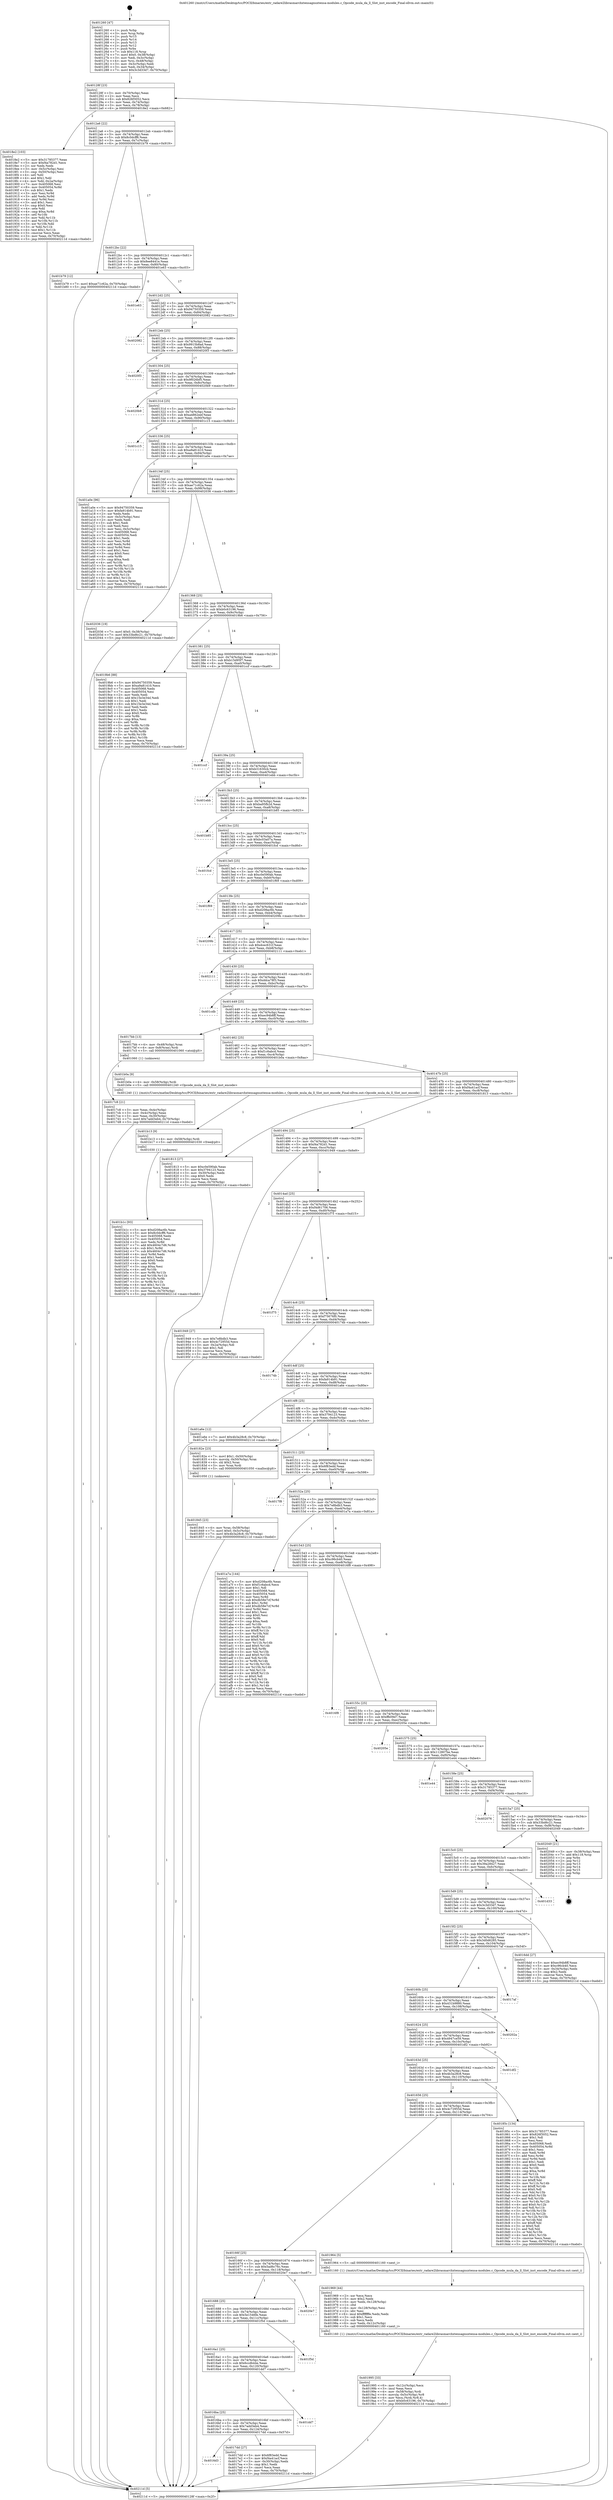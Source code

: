 digraph "0x401260" {
  label = "0x401260 (/mnt/c/Users/mathe/Desktop/tcc/POCII/binaries/extr_radare2librasmarchxtensagnuxtensa-modules.c_Opcode_mula_da_ll_Slot_inst_encode_Final-ollvm.out::main(0))"
  labelloc = "t"
  node[shape=record]

  Entry [label="",width=0.3,height=0.3,shape=circle,fillcolor=black,style=filled]
  "0x40128f" [label="{
     0x40128f [23]\l
     | [instrs]\l
     &nbsp;&nbsp;0x40128f \<+3\>: mov -0x70(%rbp),%eax\l
     &nbsp;&nbsp;0x401292 \<+2\>: mov %eax,%ecx\l
     &nbsp;&nbsp;0x401294 \<+6\>: sub $0x826f3052,%ecx\l
     &nbsp;&nbsp;0x40129a \<+3\>: mov %eax,-0x74(%rbp)\l
     &nbsp;&nbsp;0x40129d \<+3\>: mov %ecx,-0x78(%rbp)\l
     &nbsp;&nbsp;0x4012a0 \<+6\>: je 00000000004018e2 \<main+0x682\>\l
  }"]
  "0x4018e2" [label="{
     0x4018e2 [103]\l
     | [instrs]\l
     &nbsp;&nbsp;0x4018e2 \<+5\>: mov $0x31785377,%eax\l
     &nbsp;&nbsp;0x4018e7 \<+5\>: mov $0xf4a782d1,%ecx\l
     &nbsp;&nbsp;0x4018ec \<+2\>: xor %edx,%edx\l
     &nbsp;&nbsp;0x4018ee \<+3\>: mov -0x5c(%rbp),%esi\l
     &nbsp;&nbsp;0x4018f1 \<+3\>: cmp -0x50(%rbp),%esi\l
     &nbsp;&nbsp;0x4018f4 \<+4\>: setl %dil\l
     &nbsp;&nbsp;0x4018f8 \<+4\>: and $0x1,%dil\l
     &nbsp;&nbsp;0x4018fc \<+4\>: mov %dil,-0x2a(%rbp)\l
     &nbsp;&nbsp;0x401900 \<+7\>: mov 0x405068,%esi\l
     &nbsp;&nbsp;0x401907 \<+8\>: mov 0x405054,%r8d\l
     &nbsp;&nbsp;0x40190f \<+3\>: sub $0x1,%edx\l
     &nbsp;&nbsp;0x401912 \<+3\>: mov %esi,%r9d\l
     &nbsp;&nbsp;0x401915 \<+3\>: add %edx,%r9d\l
     &nbsp;&nbsp;0x401918 \<+4\>: imul %r9d,%esi\l
     &nbsp;&nbsp;0x40191c \<+3\>: and $0x1,%esi\l
     &nbsp;&nbsp;0x40191f \<+3\>: cmp $0x0,%esi\l
     &nbsp;&nbsp;0x401922 \<+4\>: sete %dil\l
     &nbsp;&nbsp;0x401926 \<+4\>: cmp $0xa,%r8d\l
     &nbsp;&nbsp;0x40192a \<+4\>: setl %r10b\l
     &nbsp;&nbsp;0x40192e \<+3\>: mov %dil,%r11b\l
     &nbsp;&nbsp;0x401931 \<+3\>: and %r10b,%r11b\l
     &nbsp;&nbsp;0x401934 \<+3\>: xor %r10b,%dil\l
     &nbsp;&nbsp;0x401937 \<+3\>: or %dil,%r11b\l
     &nbsp;&nbsp;0x40193a \<+4\>: test $0x1,%r11b\l
     &nbsp;&nbsp;0x40193e \<+3\>: cmovne %ecx,%eax\l
     &nbsp;&nbsp;0x401941 \<+3\>: mov %eax,-0x70(%rbp)\l
     &nbsp;&nbsp;0x401944 \<+5\>: jmp 000000000040211d \<main+0xebd\>\l
  }"]
  "0x4012a6" [label="{
     0x4012a6 [22]\l
     | [instrs]\l
     &nbsp;&nbsp;0x4012a6 \<+5\>: jmp 00000000004012ab \<main+0x4b\>\l
     &nbsp;&nbsp;0x4012ab \<+3\>: mov -0x74(%rbp),%eax\l
     &nbsp;&nbsp;0x4012ae \<+5\>: sub $0x8c0dcff6,%eax\l
     &nbsp;&nbsp;0x4012b3 \<+3\>: mov %eax,-0x7c(%rbp)\l
     &nbsp;&nbsp;0x4012b6 \<+6\>: je 0000000000401b79 \<main+0x919\>\l
  }"]
  Exit [label="",width=0.3,height=0.3,shape=circle,fillcolor=black,style=filled,peripheries=2]
  "0x401b79" [label="{
     0x401b79 [12]\l
     | [instrs]\l
     &nbsp;&nbsp;0x401b79 \<+7\>: movl $0xae71c62a,-0x70(%rbp)\l
     &nbsp;&nbsp;0x401b80 \<+5\>: jmp 000000000040211d \<main+0xebd\>\l
  }"]
  "0x4012bc" [label="{
     0x4012bc [22]\l
     | [instrs]\l
     &nbsp;&nbsp;0x4012bc \<+5\>: jmp 00000000004012c1 \<main+0x61\>\l
     &nbsp;&nbsp;0x4012c1 \<+3\>: mov -0x74(%rbp),%eax\l
     &nbsp;&nbsp;0x4012c4 \<+5\>: sub $0x8ee8441e,%eax\l
     &nbsp;&nbsp;0x4012c9 \<+3\>: mov %eax,-0x80(%rbp)\l
     &nbsp;&nbsp;0x4012cc \<+6\>: je 0000000000401e63 \<main+0xc03\>\l
  }"]
  "0x401b1c" [label="{
     0x401b1c [93]\l
     | [instrs]\l
     &nbsp;&nbsp;0x401b1c \<+5\>: mov $0xd208ac6b,%eax\l
     &nbsp;&nbsp;0x401b21 \<+5\>: mov $0x8c0dcff6,%ecx\l
     &nbsp;&nbsp;0x401b26 \<+7\>: mov 0x405068,%edx\l
     &nbsp;&nbsp;0x401b2d \<+7\>: mov 0x405054,%esi\l
     &nbsp;&nbsp;0x401b34 \<+3\>: mov %edx,%r8d\l
     &nbsp;&nbsp;0x401b37 \<+7\>: add $0x4604c7d6,%r8d\l
     &nbsp;&nbsp;0x401b3e \<+4\>: sub $0x1,%r8d\l
     &nbsp;&nbsp;0x401b42 \<+7\>: sub $0x4604c7d6,%r8d\l
     &nbsp;&nbsp;0x401b49 \<+4\>: imul %r8d,%edx\l
     &nbsp;&nbsp;0x401b4d \<+3\>: and $0x1,%edx\l
     &nbsp;&nbsp;0x401b50 \<+3\>: cmp $0x0,%edx\l
     &nbsp;&nbsp;0x401b53 \<+4\>: sete %r9b\l
     &nbsp;&nbsp;0x401b57 \<+3\>: cmp $0xa,%esi\l
     &nbsp;&nbsp;0x401b5a \<+4\>: setl %r10b\l
     &nbsp;&nbsp;0x401b5e \<+3\>: mov %r9b,%r11b\l
     &nbsp;&nbsp;0x401b61 \<+3\>: and %r10b,%r11b\l
     &nbsp;&nbsp;0x401b64 \<+3\>: xor %r10b,%r9b\l
     &nbsp;&nbsp;0x401b67 \<+3\>: or %r9b,%r11b\l
     &nbsp;&nbsp;0x401b6a \<+4\>: test $0x1,%r11b\l
     &nbsp;&nbsp;0x401b6e \<+3\>: cmovne %ecx,%eax\l
     &nbsp;&nbsp;0x401b71 \<+3\>: mov %eax,-0x70(%rbp)\l
     &nbsp;&nbsp;0x401b74 \<+5\>: jmp 000000000040211d \<main+0xebd\>\l
  }"]
  "0x401e63" [label="{
     0x401e63\l
  }", style=dashed]
  "0x4012d2" [label="{
     0x4012d2 [25]\l
     | [instrs]\l
     &nbsp;&nbsp;0x4012d2 \<+5\>: jmp 00000000004012d7 \<main+0x77\>\l
     &nbsp;&nbsp;0x4012d7 \<+3\>: mov -0x74(%rbp),%eax\l
     &nbsp;&nbsp;0x4012da \<+5\>: sub $0x94750359,%eax\l
     &nbsp;&nbsp;0x4012df \<+6\>: mov %eax,-0x84(%rbp)\l
     &nbsp;&nbsp;0x4012e5 \<+6\>: je 0000000000402082 \<main+0xe22\>\l
  }"]
  "0x401b13" [label="{
     0x401b13 [9]\l
     | [instrs]\l
     &nbsp;&nbsp;0x401b13 \<+4\>: mov -0x58(%rbp),%rdi\l
     &nbsp;&nbsp;0x401b17 \<+5\>: call 0000000000401030 \<free@plt\>\l
     | [calls]\l
     &nbsp;&nbsp;0x401030 \{1\} (unknown)\l
  }"]
  "0x402082" [label="{
     0x402082\l
  }", style=dashed]
  "0x4012eb" [label="{
     0x4012eb [25]\l
     | [instrs]\l
     &nbsp;&nbsp;0x4012eb \<+5\>: jmp 00000000004012f0 \<main+0x90\>\l
     &nbsp;&nbsp;0x4012f0 \<+3\>: mov -0x74(%rbp),%eax\l
     &nbsp;&nbsp;0x4012f3 \<+5\>: sub $0x9915b8ad,%eax\l
     &nbsp;&nbsp;0x4012f8 \<+6\>: mov %eax,-0x88(%rbp)\l
     &nbsp;&nbsp;0x4012fe \<+6\>: je 00000000004020f3 \<main+0xe93\>\l
  }"]
  "0x401995" [label="{
     0x401995 [33]\l
     | [instrs]\l
     &nbsp;&nbsp;0x401995 \<+6\>: mov -0x12c(%rbp),%ecx\l
     &nbsp;&nbsp;0x40199b \<+3\>: imul %eax,%ecx\l
     &nbsp;&nbsp;0x40199e \<+4\>: mov -0x58(%rbp),%rdi\l
     &nbsp;&nbsp;0x4019a2 \<+4\>: movslq -0x5c(%rbp),%r8\l
     &nbsp;&nbsp;0x4019a6 \<+4\>: mov %ecx,(%rdi,%r8,4)\l
     &nbsp;&nbsp;0x4019aa \<+7\>: movl $0xb0c63196,-0x70(%rbp)\l
     &nbsp;&nbsp;0x4019b1 \<+5\>: jmp 000000000040211d \<main+0xebd\>\l
  }"]
  "0x4020f3" [label="{
     0x4020f3\l
  }", style=dashed]
  "0x401304" [label="{
     0x401304 [25]\l
     | [instrs]\l
     &nbsp;&nbsp;0x401304 \<+5\>: jmp 0000000000401309 \<main+0xa9\>\l
     &nbsp;&nbsp;0x401309 \<+3\>: mov -0x74(%rbp),%eax\l
     &nbsp;&nbsp;0x40130c \<+5\>: sub $0x9f026bf5,%eax\l
     &nbsp;&nbsp;0x401311 \<+6\>: mov %eax,-0x8c(%rbp)\l
     &nbsp;&nbsp;0x401317 \<+6\>: je 00000000004020b9 \<main+0xe59\>\l
  }"]
  "0x401969" [label="{
     0x401969 [44]\l
     | [instrs]\l
     &nbsp;&nbsp;0x401969 \<+2\>: xor %ecx,%ecx\l
     &nbsp;&nbsp;0x40196b \<+5\>: mov $0x2,%edx\l
     &nbsp;&nbsp;0x401970 \<+6\>: mov %edx,-0x128(%rbp)\l
     &nbsp;&nbsp;0x401976 \<+1\>: cltd\l
     &nbsp;&nbsp;0x401977 \<+6\>: mov -0x128(%rbp),%esi\l
     &nbsp;&nbsp;0x40197d \<+2\>: idiv %esi\l
     &nbsp;&nbsp;0x40197f \<+6\>: imul $0xfffffffe,%edx,%edx\l
     &nbsp;&nbsp;0x401985 \<+3\>: sub $0x1,%ecx\l
     &nbsp;&nbsp;0x401988 \<+2\>: sub %ecx,%edx\l
     &nbsp;&nbsp;0x40198a \<+6\>: mov %edx,-0x12c(%rbp)\l
     &nbsp;&nbsp;0x401990 \<+5\>: call 0000000000401160 \<next_i\>\l
     | [calls]\l
     &nbsp;&nbsp;0x401160 \{1\} (/mnt/c/Users/mathe/Desktop/tcc/POCII/binaries/extr_radare2librasmarchxtensagnuxtensa-modules.c_Opcode_mula_da_ll_Slot_inst_encode_Final-ollvm.out::next_i)\l
  }"]
  "0x4020b9" [label="{
     0x4020b9\l
  }", style=dashed]
  "0x40131d" [label="{
     0x40131d [25]\l
     | [instrs]\l
     &nbsp;&nbsp;0x40131d \<+5\>: jmp 0000000000401322 \<main+0xc2\>\l
     &nbsp;&nbsp;0x401322 \<+3\>: mov -0x74(%rbp),%eax\l
     &nbsp;&nbsp;0x401325 \<+5\>: sub $0xa4862eef,%eax\l
     &nbsp;&nbsp;0x40132a \<+6\>: mov %eax,-0x90(%rbp)\l
     &nbsp;&nbsp;0x401330 \<+6\>: je 0000000000401c15 \<main+0x9b5\>\l
  }"]
  "0x401845" [label="{
     0x401845 [23]\l
     | [instrs]\l
     &nbsp;&nbsp;0x401845 \<+4\>: mov %rax,-0x58(%rbp)\l
     &nbsp;&nbsp;0x401849 \<+7\>: movl $0x0,-0x5c(%rbp)\l
     &nbsp;&nbsp;0x401850 \<+7\>: movl $0x4b3a28c8,-0x70(%rbp)\l
     &nbsp;&nbsp;0x401857 \<+5\>: jmp 000000000040211d \<main+0xebd\>\l
  }"]
  "0x401c15" [label="{
     0x401c15\l
  }", style=dashed]
  "0x401336" [label="{
     0x401336 [25]\l
     | [instrs]\l
     &nbsp;&nbsp;0x401336 \<+5\>: jmp 000000000040133b \<main+0xdb\>\l
     &nbsp;&nbsp;0x40133b \<+3\>: mov -0x74(%rbp),%eax\l
     &nbsp;&nbsp;0x40133e \<+5\>: sub $0xa9a81410,%eax\l
     &nbsp;&nbsp;0x401343 \<+6\>: mov %eax,-0x94(%rbp)\l
     &nbsp;&nbsp;0x401349 \<+6\>: je 0000000000401a0e \<main+0x7ae\>\l
  }"]
  "0x4016d3" [label="{
     0x4016d3\l
  }", style=dashed]
  "0x401a0e" [label="{
     0x401a0e [96]\l
     | [instrs]\l
     &nbsp;&nbsp;0x401a0e \<+5\>: mov $0x94750359,%eax\l
     &nbsp;&nbsp;0x401a13 \<+5\>: mov $0xfa914b91,%ecx\l
     &nbsp;&nbsp;0x401a18 \<+2\>: xor %edx,%edx\l
     &nbsp;&nbsp;0x401a1a \<+3\>: mov -0x5c(%rbp),%esi\l
     &nbsp;&nbsp;0x401a1d \<+2\>: mov %edx,%edi\l
     &nbsp;&nbsp;0x401a1f \<+3\>: sub $0x1,%edi\l
     &nbsp;&nbsp;0x401a22 \<+2\>: sub %edi,%esi\l
     &nbsp;&nbsp;0x401a24 \<+3\>: mov %esi,-0x5c(%rbp)\l
     &nbsp;&nbsp;0x401a27 \<+7\>: mov 0x405068,%esi\l
     &nbsp;&nbsp;0x401a2e \<+7\>: mov 0x405054,%edi\l
     &nbsp;&nbsp;0x401a35 \<+3\>: sub $0x1,%edx\l
     &nbsp;&nbsp;0x401a38 \<+3\>: mov %esi,%r8d\l
     &nbsp;&nbsp;0x401a3b \<+3\>: add %edx,%r8d\l
     &nbsp;&nbsp;0x401a3e \<+4\>: imul %r8d,%esi\l
     &nbsp;&nbsp;0x401a42 \<+3\>: and $0x1,%esi\l
     &nbsp;&nbsp;0x401a45 \<+3\>: cmp $0x0,%esi\l
     &nbsp;&nbsp;0x401a48 \<+4\>: sete %r9b\l
     &nbsp;&nbsp;0x401a4c \<+3\>: cmp $0xa,%edi\l
     &nbsp;&nbsp;0x401a4f \<+4\>: setl %r10b\l
     &nbsp;&nbsp;0x401a53 \<+3\>: mov %r9b,%r11b\l
     &nbsp;&nbsp;0x401a56 \<+3\>: and %r10b,%r11b\l
     &nbsp;&nbsp;0x401a59 \<+3\>: xor %r10b,%r9b\l
     &nbsp;&nbsp;0x401a5c \<+3\>: or %r9b,%r11b\l
     &nbsp;&nbsp;0x401a5f \<+4\>: test $0x1,%r11b\l
     &nbsp;&nbsp;0x401a63 \<+3\>: cmovne %ecx,%eax\l
     &nbsp;&nbsp;0x401a66 \<+3\>: mov %eax,-0x70(%rbp)\l
     &nbsp;&nbsp;0x401a69 \<+5\>: jmp 000000000040211d \<main+0xebd\>\l
  }"]
  "0x40134f" [label="{
     0x40134f [25]\l
     | [instrs]\l
     &nbsp;&nbsp;0x40134f \<+5\>: jmp 0000000000401354 \<main+0xf4\>\l
     &nbsp;&nbsp;0x401354 \<+3\>: mov -0x74(%rbp),%eax\l
     &nbsp;&nbsp;0x401357 \<+5\>: sub $0xae71c62a,%eax\l
     &nbsp;&nbsp;0x40135c \<+6\>: mov %eax,-0x98(%rbp)\l
     &nbsp;&nbsp;0x401362 \<+6\>: je 0000000000402036 \<main+0xdd6\>\l
  }"]
  "0x4017dd" [label="{
     0x4017dd [27]\l
     | [instrs]\l
     &nbsp;&nbsp;0x4017dd \<+5\>: mov $0x6f83edd,%eax\l
     &nbsp;&nbsp;0x4017e2 \<+5\>: mov $0xf4a41acf,%ecx\l
     &nbsp;&nbsp;0x4017e7 \<+3\>: mov -0x30(%rbp),%edx\l
     &nbsp;&nbsp;0x4017ea \<+3\>: cmp $0x1,%edx\l
     &nbsp;&nbsp;0x4017ed \<+3\>: cmovl %ecx,%eax\l
     &nbsp;&nbsp;0x4017f0 \<+3\>: mov %eax,-0x70(%rbp)\l
     &nbsp;&nbsp;0x4017f3 \<+5\>: jmp 000000000040211d \<main+0xebd\>\l
  }"]
  "0x402036" [label="{
     0x402036 [19]\l
     | [instrs]\l
     &nbsp;&nbsp;0x402036 \<+7\>: movl $0x0,-0x38(%rbp)\l
     &nbsp;&nbsp;0x40203d \<+7\>: movl $0x33bd6c21,-0x70(%rbp)\l
     &nbsp;&nbsp;0x402044 \<+5\>: jmp 000000000040211d \<main+0xebd\>\l
  }"]
  "0x401368" [label="{
     0x401368 [25]\l
     | [instrs]\l
     &nbsp;&nbsp;0x401368 \<+5\>: jmp 000000000040136d \<main+0x10d\>\l
     &nbsp;&nbsp;0x40136d \<+3\>: mov -0x74(%rbp),%eax\l
     &nbsp;&nbsp;0x401370 \<+5\>: sub $0xb0c63196,%eax\l
     &nbsp;&nbsp;0x401375 \<+6\>: mov %eax,-0x9c(%rbp)\l
     &nbsp;&nbsp;0x40137b \<+6\>: je 00000000004019b6 \<main+0x756\>\l
  }"]
  "0x4016ba" [label="{
     0x4016ba [25]\l
     | [instrs]\l
     &nbsp;&nbsp;0x4016ba \<+5\>: jmp 00000000004016bf \<main+0x45f\>\l
     &nbsp;&nbsp;0x4016bf \<+3\>: mov -0x74(%rbp),%eax\l
     &nbsp;&nbsp;0x4016c2 \<+5\>: sub $0x7add3eb4,%eax\l
     &nbsp;&nbsp;0x4016c7 \<+6\>: mov %eax,-0x124(%rbp)\l
     &nbsp;&nbsp;0x4016cd \<+6\>: je 00000000004017dd \<main+0x57d\>\l
  }"]
  "0x4019b6" [label="{
     0x4019b6 [88]\l
     | [instrs]\l
     &nbsp;&nbsp;0x4019b6 \<+5\>: mov $0x94750359,%eax\l
     &nbsp;&nbsp;0x4019bb \<+5\>: mov $0xa9a81410,%ecx\l
     &nbsp;&nbsp;0x4019c0 \<+7\>: mov 0x405068,%edx\l
     &nbsp;&nbsp;0x4019c7 \<+7\>: mov 0x405054,%esi\l
     &nbsp;&nbsp;0x4019ce \<+2\>: mov %edx,%edi\l
     &nbsp;&nbsp;0x4019d0 \<+6\>: add $0x15e3e34d,%edi\l
     &nbsp;&nbsp;0x4019d6 \<+3\>: sub $0x1,%edi\l
     &nbsp;&nbsp;0x4019d9 \<+6\>: sub $0x15e3e34d,%edi\l
     &nbsp;&nbsp;0x4019df \<+3\>: imul %edi,%edx\l
     &nbsp;&nbsp;0x4019e2 \<+3\>: and $0x1,%edx\l
     &nbsp;&nbsp;0x4019e5 \<+3\>: cmp $0x0,%edx\l
     &nbsp;&nbsp;0x4019e8 \<+4\>: sete %r8b\l
     &nbsp;&nbsp;0x4019ec \<+3\>: cmp $0xa,%esi\l
     &nbsp;&nbsp;0x4019ef \<+4\>: setl %r9b\l
     &nbsp;&nbsp;0x4019f3 \<+3\>: mov %r8b,%r10b\l
     &nbsp;&nbsp;0x4019f6 \<+3\>: and %r9b,%r10b\l
     &nbsp;&nbsp;0x4019f9 \<+3\>: xor %r9b,%r8b\l
     &nbsp;&nbsp;0x4019fc \<+3\>: or %r8b,%r10b\l
     &nbsp;&nbsp;0x4019ff \<+4\>: test $0x1,%r10b\l
     &nbsp;&nbsp;0x401a03 \<+3\>: cmovne %ecx,%eax\l
     &nbsp;&nbsp;0x401a06 \<+3\>: mov %eax,-0x70(%rbp)\l
     &nbsp;&nbsp;0x401a09 \<+5\>: jmp 000000000040211d \<main+0xebd\>\l
  }"]
  "0x401381" [label="{
     0x401381 [25]\l
     | [instrs]\l
     &nbsp;&nbsp;0x401381 \<+5\>: jmp 0000000000401386 \<main+0x126\>\l
     &nbsp;&nbsp;0x401386 \<+3\>: mov -0x74(%rbp),%eax\l
     &nbsp;&nbsp;0x401389 \<+5\>: sub $0xb15d95f7,%eax\l
     &nbsp;&nbsp;0x40138e \<+6\>: mov %eax,-0xa0(%rbp)\l
     &nbsp;&nbsp;0x401394 \<+6\>: je 0000000000401ccf \<main+0xa6f\>\l
  }"]
  "0x401dd7" [label="{
     0x401dd7\l
  }", style=dashed]
  "0x401ccf" [label="{
     0x401ccf\l
  }", style=dashed]
  "0x40139a" [label="{
     0x40139a [25]\l
     | [instrs]\l
     &nbsp;&nbsp;0x40139a \<+5\>: jmp 000000000040139f \<main+0x13f\>\l
     &nbsp;&nbsp;0x40139f \<+3\>: mov -0x74(%rbp),%eax\l
     &nbsp;&nbsp;0x4013a2 \<+5\>: sub $0xb31630cb,%eax\l
     &nbsp;&nbsp;0x4013a7 \<+6\>: mov %eax,-0xa4(%rbp)\l
     &nbsp;&nbsp;0x4013ad \<+6\>: je 0000000000401ebb \<main+0xc5b\>\l
  }"]
  "0x4016a1" [label="{
     0x4016a1 [25]\l
     | [instrs]\l
     &nbsp;&nbsp;0x4016a1 \<+5\>: jmp 00000000004016a6 \<main+0x446\>\l
     &nbsp;&nbsp;0x4016a6 \<+3\>: mov -0x74(%rbp),%eax\l
     &nbsp;&nbsp;0x4016a9 \<+5\>: sub $0x6ccdb44e,%eax\l
     &nbsp;&nbsp;0x4016ae \<+6\>: mov %eax,-0x120(%rbp)\l
     &nbsp;&nbsp;0x4016b4 \<+6\>: je 0000000000401dd7 \<main+0xb77\>\l
  }"]
  "0x401ebb" [label="{
     0x401ebb\l
  }", style=dashed]
  "0x4013b3" [label="{
     0x4013b3 [25]\l
     | [instrs]\l
     &nbsp;&nbsp;0x4013b3 \<+5\>: jmp 00000000004013b8 \<main+0x158\>\l
     &nbsp;&nbsp;0x4013b8 \<+3\>: mov -0x74(%rbp),%eax\l
     &nbsp;&nbsp;0x4013bb \<+5\>: sub $0xba95fb2d,%eax\l
     &nbsp;&nbsp;0x4013c0 \<+6\>: mov %eax,-0xa8(%rbp)\l
     &nbsp;&nbsp;0x4013c6 \<+6\>: je 0000000000401b85 \<main+0x925\>\l
  }"]
  "0x401f5d" [label="{
     0x401f5d\l
  }", style=dashed]
  "0x401b85" [label="{
     0x401b85\l
  }", style=dashed]
  "0x4013cc" [label="{
     0x4013cc [25]\l
     | [instrs]\l
     &nbsp;&nbsp;0x4013cc \<+5\>: jmp 00000000004013d1 \<main+0x171\>\l
     &nbsp;&nbsp;0x4013d1 \<+3\>: mov -0x74(%rbp),%eax\l
     &nbsp;&nbsp;0x4013d4 \<+5\>: sub $0xbc03a07a,%eax\l
     &nbsp;&nbsp;0x4013d9 \<+6\>: mov %eax,-0xac(%rbp)\l
     &nbsp;&nbsp;0x4013df \<+6\>: je 0000000000401fcd \<main+0xd6d\>\l
  }"]
  "0x401688" [label="{
     0x401688 [25]\l
     | [instrs]\l
     &nbsp;&nbsp;0x401688 \<+5\>: jmp 000000000040168d \<main+0x42d\>\l
     &nbsp;&nbsp;0x40168d \<+3\>: mov -0x74(%rbp),%eax\l
     &nbsp;&nbsp;0x401690 \<+5\>: sub $0x5e1546fe,%eax\l
     &nbsp;&nbsp;0x401695 \<+6\>: mov %eax,-0x11c(%rbp)\l
     &nbsp;&nbsp;0x40169b \<+6\>: je 0000000000401f5d \<main+0xcfd\>\l
  }"]
  "0x401fcd" [label="{
     0x401fcd\l
  }", style=dashed]
  "0x4013e5" [label="{
     0x4013e5 [25]\l
     | [instrs]\l
     &nbsp;&nbsp;0x4013e5 \<+5\>: jmp 00000000004013ea \<main+0x18a\>\l
     &nbsp;&nbsp;0x4013ea \<+3\>: mov -0x74(%rbp),%eax\l
     &nbsp;&nbsp;0x4013ed \<+5\>: sub $0xc0e590ab,%eax\l
     &nbsp;&nbsp;0x4013f2 \<+6\>: mov %eax,-0xb0(%rbp)\l
     &nbsp;&nbsp;0x4013f8 \<+6\>: je 0000000000401f69 \<main+0xd09\>\l
  }"]
  "0x4020e7" [label="{
     0x4020e7\l
  }", style=dashed]
  "0x401f69" [label="{
     0x401f69\l
  }", style=dashed]
  "0x4013fe" [label="{
     0x4013fe [25]\l
     | [instrs]\l
     &nbsp;&nbsp;0x4013fe \<+5\>: jmp 0000000000401403 \<main+0x1a3\>\l
     &nbsp;&nbsp;0x401403 \<+3\>: mov -0x74(%rbp),%eax\l
     &nbsp;&nbsp;0x401406 \<+5\>: sub $0xd208ac6b,%eax\l
     &nbsp;&nbsp;0x40140b \<+6\>: mov %eax,-0xb4(%rbp)\l
     &nbsp;&nbsp;0x401411 \<+6\>: je 000000000040209b \<main+0xe3b\>\l
  }"]
  "0x40166f" [label="{
     0x40166f [25]\l
     | [instrs]\l
     &nbsp;&nbsp;0x40166f \<+5\>: jmp 0000000000401674 \<main+0x414\>\l
     &nbsp;&nbsp;0x401674 \<+3\>: mov -0x74(%rbp),%eax\l
     &nbsp;&nbsp;0x401677 \<+5\>: sub $0x5ad6c76c,%eax\l
     &nbsp;&nbsp;0x40167c \<+6\>: mov %eax,-0x118(%rbp)\l
     &nbsp;&nbsp;0x401682 \<+6\>: je 00000000004020e7 \<main+0xe87\>\l
  }"]
  "0x40209b" [label="{
     0x40209b\l
  }", style=dashed]
  "0x401417" [label="{
     0x401417 [25]\l
     | [instrs]\l
     &nbsp;&nbsp;0x401417 \<+5\>: jmp 000000000040141c \<main+0x1bc\>\l
     &nbsp;&nbsp;0x40141c \<+3\>: mov -0x74(%rbp),%eax\l
     &nbsp;&nbsp;0x40141f \<+5\>: sub $0xdcec631f,%eax\l
     &nbsp;&nbsp;0x401424 \<+6\>: mov %eax,-0xb8(%rbp)\l
     &nbsp;&nbsp;0x40142a \<+6\>: je 0000000000402111 \<main+0xeb1\>\l
  }"]
  "0x401964" [label="{
     0x401964 [5]\l
     | [instrs]\l
     &nbsp;&nbsp;0x401964 \<+5\>: call 0000000000401160 \<next_i\>\l
     | [calls]\l
     &nbsp;&nbsp;0x401160 \{1\} (/mnt/c/Users/mathe/Desktop/tcc/POCII/binaries/extr_radare2librasmarchxtensagnuxtensa-modules.c_Opcode_mula_da_ll_Slot_inst_encode_Final-ollvm.out::next_i)\l
  }"]
  "0x402111" [label="{
     0x402111\l
  }", style=dashed]
  "0x401430" [label="{
     0x401430 [25]\l
     | [instrs]\l
     &nbsp;&nbsp;0x401430 \<+5\>: jmp 0000000000401435 \<main+0x1d5\>\l
     &nbsp;&nbsp;0x401435 \<+3\>: mov -0x74(%rbp),%eax\l
     &nbsp;&nbsp;0x401438 \<+5\>: sub $0xddca78f3,%eax\l
     &nbsp;&nbsp;0x40143d \<+6\>: mov %eax,-0xbc(%rbp)\l
     &nbsp;&nbsp;0x401443 \<+6\>: je 0000000000401cdb \<main+0xa7b\>\l
  }"]
  "0x401656" [label="{
     0x401656 [25]\l
     | [instrs]\l
     &nbsp;&nbsp;0x401656 \<+5\>: jmp 000000000040165b \<main+0x3fb\>\l
     &nbsp;&nbsp;0x40165b \<+3\>: mov -0x74(%rbp),%eax\l
     &nbsp;&nbsp;0x40165e \<+5\>: sub $0x4c72955d,%eax\l
     &nbsp;&nbsp;0x401663 \<+6\>: mov %eax,-0x114(%rbp)\l
     &nbsp;&nbsp;0x401669 \<+6\>: je 0000000000401964 \<main+0x704\>\l
  }"]
  "0x401cdb" [label="{
     0x401cdb\l
  }", style=dashed]
  "0x401449" [label="{
     0x401449 [25]\l
     | [instrs]\l
     &nbsp;&nbsp;0x401449 \<+5\>: jmp 000000000040144e \<main+0x1ee\>\l
     &nbsp;&nbsp;0x40144e \<+3\>: mov -0x74(%rbp),%eax\l
     &nbsp;&nbsp;0x401451 \<+5\>: sub $0xec94b8ff,%eax\l
     &nbsp;&nbsp;0x401456 \<+6\>: mov %eax,-0xc0(%rbp)\l
     &nbsp;&nbsp;0x40145c \<+6\>: je 00000000004017bb \<main+0x55b\>\l
  }"]
  "0x40185c" [label="{
     0x40185c [134]\l
     | [instrs]\l
     &nbsp;&nbsp;0x40185c \<+5\>: mov $0x31785377,%eax\l
     &nbsp;&nbsp;0x401861 \<+5\>: mov $0x826f3052,%ecx\l
     &nbsp;&nbsp;0x401866 \<+2\>: mov $0x1,%dl\l
     &nbsp;&nbsp;0x401868 \<+2\>: xor %esi,%esi\l
     &nbsp;&nbsp;0x40186a \<+7\>: mov 0x405068,%edi\l
     &nbsp;&nbsp;0x401871 \<+8\>: mov 0x405054,%r8d\l
     &nbsp;&nbsp;0x401879 \<+3\>: sub $0x1,%esi\l
     &nbsp;&nbsp;0x40187c \<+3\>: mov %edi,%r9d\l
     &nbsp;&nbsp;0x40187f \<+3\>: add %esi,%r9d\l
     &nbsp;&nbsp;0x401882 \<+4\>: imul %r9d,%edi\l
     &nbsp;&nbsp;0x401886 \<+3\>: and $0x1,%edi\l
     &nbsp;&nbsp;0x401889 \<+3\>: cmp $0x0,%edi\l
     &nbsp;&nbsp;0x40188c \<+4\>: sete %r10b\l
     &nbsp;&nbsp;0x401890 \<+4\>: cmp $0xa,%r8d\l
     &nbsp;&nbsp;0x401894 \<+4\>: setl %r11b\l
     &nbsp;&nbsp;0x401898 \<+3\>: mov %r10b,%bl\l
     &nbsp;&nbsp;0x40189b \<+3\>: xor $0xff,%bl\l
     &nbsp;&nbsp;0x40189e \<+3\>: mov %r11b,%r14b\l
     &nbsp;&nbsp;0x4018a1 \<+4\>: xor $0xff,%r14b\l
     &nbsp;&nbsp;0x4018a5 \<+3\>: xor $0x0,%dl\l
     &nbsp;&nbsp;0x4018a8 \<+3\>: mov %bl,%r15b\l
     &nbsp;&nbsp;0x4018ab \<+4\>: and $0x0,%r15b\l
     &nbsp;&nbsp;0x4018af \<+3\>: and %dl,%r10b\l
     &nbsp;&nbsp;0x4018b2 \<+3\>: mov %r14b,%r12b\l
     &nbsp;&nbsp;0x4018b5 \<+4\>: and $0x0,%r12b\l
     &nbsp;&nbsp;0x4018b9 \<+3\>: and %dl,%r11b\l
     &nbsp;&nbsp;0x4018bc \<+3\>: or %r10b,%r15b\l
     &nbsp;&nbsp;0x4018bf \<+3\>: or %r11b,%r12b\l
     &nbsp;&nbsp;0x4018c2 \<+3\>: xor %r12b,%r15b\l
     &nbsp;&nbsp;0x4018c5 \<+3\>: or %r14b,%bl\l
     &nbsp;&nbsp;0x4018c8 \<+3\>: xor $0xff,%bl\l
     &nbsp;&nbsp;0x4018cb \<+3\>: or $0x0,%dl\l
     &nbsp;&nbsp;0x4018ce \<+2\>: and %dl,%bl\l
     &nbsp;&nbsp;0x4018d0 \<+3\>: or %bl,%r15b\l
     &nbsp;&nbsp;0x4018d3 \<+4\>: test $0x1,%r15b\l
     &nbsp;&nbsp;0x4018d7 \<+3\>: cmovne %ecx,%eax\l
     &nbsp;&nbsp;0x4018da \<+3\>: mov %eax,-0x70(%rbp)\l
     &nbsp;&nbsp;0x4018dd \<+5\>: jmp 000000000040211d \<main+0xebd\>\l
  }"]
  "0x4017bb" [label="{
     0x4017bb [13]\l
     | [instrs]\l
     &nbsp;&nbsp;0x4017bb \<+4\>: mov -0x48(%rbp),%rax\l
     &nbsp;&nbsp;0x4017bf \<+4\>: mov 0x8(%rax),%rdi\l
     &nbsp;&nbsp;0x4017c3 \<+5\>: call 0000000000401060 \<atoi@plt\>\l
     | [calls]\l
     &nbsp;&nbsp;0x401060 \{1\} (unknown)\l
  }"]
  "0x401462" [label="{
     0x401462 [25]\l
     | [instrs]\l
     &nbsp;&nbsp;0x401462 \<+5\>: jmp 0000000000401467 \<main+0x207\>\l
     &nbsp;&nbsp;0x401467 \<+3\>: mov -0x74(%rbp),%eax\l
     &nbsp;&nbsp;0x40146a \<+5\>: sub $0xf1c6abcd,%eax\l
     &nbsp;&nbsp;0x40146f \<+6\>: mov %eax,-0xc4(%rbp)\l
     &nbsp;&nbsp;0x401475 \<+6\>: je 0000000000401b0a \<main+0x8aa\>\l
  }"]
  "0x40163d" [label="{
     0x40163d [25]\l
     | [instrs]\l
     &nbsp;&nbsp;0x40163d \<+5\>: jmp 0000000000401642 \<main+0x3e2\>\l
     &nbsp;&nbsp;0x401642 \<+3\>: mov -0x74(%rbp),%eax\l
     &nbsp;&nbsp;0x401645 \<+5\>: sub $0x4b3a28c8,%eax\l
     &nbsp;&nbsp;0x40164a \<+6\>: mov %eax,-0x110(%rbp)\l
     &nbsp;&nbsp;0x401650 \<+6\>: je 000000000040185c \<main+0x5fc\>\l
  }"]
  "0x401b0a" [label="{
     0x401b0a [9]\l
     | [instrs]\l
     &nbsp;&nbsp;0x401b0a \<+4\>: mov -0x58(%rbp),%rdi\l
     &nbsp;&nbsp;0x401b0e \<+5\>: call 0000000000401240 \<Opcode_mula_da_ll_Slot_inst_encode\>\l
     | [calls]\l
     &nbsp;&nbsp;0x401240 \{1\} (/mnt/c/Users/mathe/Desktop/tcc/POCII/binaries/extr_radare2librasmarchxtensagnuxtensa-modules.c_Opcode_mula_da_ll_Slot_inst_encode_Final-ollvm.out::Opcode_mula_da_ll_Slot_inst_encode)\l
  }"]
  "0x40147b" [label="{
     0x40147b [25]\l
     | [instrs]\l
     &nbsp;&nbsp;0x40147b \<+5\>: jmp 0000000000401480 \<main+0x220\>\l
     &nbsp;&nbsp;0x401480 \<+3\>: mov -0x74(%rbp),%eax\l
     &nbsp;&nbsp;0x401483 \<+5\>: sub $0xf4a41acf,%eax\l
     &nbsp;&nbsp;0x401488 \<+6\>: mov %eax,-0xc8(%rbp)\l
     &nbsp;&nbsp;0x40148e \<+6\>: je 0000000000401813 \<main+0x5b3\>\l
  }"]
  "0x401df2" [label="{
     0x401df2\l
  }", style=dashed]
  "0x401813" [label="{
     0x401813 [27]\l
     | [instrs]\l
     &nbsp;&nbsp;0x401813 \<+5\>: mov $0xc0e590ab,%eax\l
     &nbsp;&nbsp;0x401818 \<+5\>: mov $0x3794123,%ecx\l
     &nbsp;&nbsp;0x40181d \<+3\>: mov -0x30(%rbp),%edx\l
     &nbsp;&nbsp;0x401820 \<+3\>: cmp $0x0,%edx\l
     &nbsp;&nbsp;0x401823 \<+3\>: cmove %ecx,%eax\l
     &nbsp;&nbsp;0x401826 \<+3\>: mov %eax,-0x70(%rbp)\l
     &nbsp;&nbsp;0x401829 \<+5\>: jmp 000000000040211d \<main+0xebd\>\l
  }"]
  "0x401494" [label="{
     0x401494 [25]\l
     | [instrs]\l
     &nbsp;&nbsp;0x401494 \<+5\>: jmp 0000000000401499 \<main+0x239\>\l
     &nbsp;&nbsp;0x401499 \<+3\>: mov -0x74(%rbp),%eax\l
     &nbsp;&nbsp;0x40149c \<+5\>: sub $0xf4a782d1,%eax\l
     &nbsp;&nbsp;0x4014a1 \<+6\>: mov %eax,-0xcc(%rbp)\l
     &nbsp;&nbsp;0x4014a7 \<+6\>: je 0000000000401949 \<main+0x6e9\>\l
  }"]
  "0x401624" [label="{
     0x401624 [25]\l
     | [instrs]\l
     &nbsp;&nbsp;0x401624 \<+5\>: jmp 0000000000401629 \<main+0x3c9\>\l
     &nbsp;&nbsp;0x401629 \<+3\>: mov -0x74(%rbp),%eax\l
     &nbsp;&nbsp;0x40162c \<+5\>: sub $0x4947ce59,%eax\l
     &nbsp;&nbsp;0x401631 \<+6\>: mov %eax,-0x10c(%rbp)\l
     &nbsp;&nbsp;0x401637 \<+6\>: je 0000000000401df2 \<main+0xb92\>\l
  }"]
  "0x401949" [label="{
     0x401949 [27]\l
     | [instrs]\l
     &nbsp;&nbsp;0x401949 \<+5\>: mov $0x7e8bdb3,%eax\l
     &nbsp;&nbsp;0x40194e \<+5\>: mov $0x4c72955d,%ecx\l
     &nbsp;&nbsp;0x401953 \<+3\>: mov -0x2a(%rbp),%dl\l
     &nbsp;&nbsp;0x401956 \<+3\>: test $0x1,%dl\l
     &nbsp;&nbsp;0x401959 \<+3\>: cmovne %ecx,%eax\l
     &nbsp;&nbsp;0x40195c \<+3\>: mov %eax,-0x70(%rbp)\l
     &nbsp;&nbsp;0x40195f \<+5\>: jmp 000000000040211d \<main+0xebd\>\l
  }"]
  "0x4014ad" [label="{
     0x4014ad [25]\l
     | [instrs]\l
     &nbsp;&nbsp;0x4014ad \<+5\>: jmp 00000000004014b2 \<main+0x252\>\l
     &nbsp;&nbsp;0x4014b2 \<+3\>: mov -0x74(%rbp),%eax\l
     &nbsp;&nbsp;0x4014b5 \<+5\>: sub $0xf4d61706,%eax\l
     &nbsp;&nbsp;0x4014ba \<+6\>: mov %eax,-0xd0(%rbp)\l
     &nbsp;&nbsp;0x4014c0 \<+6\>: je 0000000000401f75 \<main+0xd15\>\l
  }"]
  "0x40202a" [label="{
     0x40202a\l
  }", style=dashed]
  "0x401f75" [label="{
     0x401f75\l
  }", style=dashed]
  "0x4014c6" [label="{
     0x4014c6 [25]\l
     | [instrs]\l
     &nbsp;&nbsp;0x4014c6 \<+5\>: jmp 00000000004014cb \<main+0x26b\>\l
     &nbsp;&nbsp;0x4014cb \<+3\>: mov -0x74(%rbp),%eax\l
     &nbsp;&nbsp;0x4014ce \<+5\>: sub $0xf75676f0,%eax\l
     &nbsp;&nbsp;0x4014d3 \<+6\>: mov %eax,-0xd4(%rbp)\l
     &nbsp;&nbsp;0x4014d9 \<+6\>: je 000000000040174b \<main+0x4eb\>\l
  }"]
  "0x40160b" [label="{
     0x40160b [25]\l
     | [instrs]\l
     &nbsp;&nbsp;0x40160b \<+5\>: jmp 0000000000401610 \<main+0x3b0\>\l
     &nbsp;&nbsp;0x401610 \<+3\>: mov -0x74(%rbp),%eax\l
     &nbsp;&nbsp;0x401613 \<+5\>: sub $0x431b9880,%eax\l
     &nbsp;&nbsp;0x401618 \<+6\>: mov %eax,-0x108(%rbp)\l
     &nbsp;&nbsp;0x40161e \<+6\>: je 000000000040202a \<main+0xdca\>\l
  }"]
  "0x40174b" [label="{
     0x40174b\l
  }", style=dashed]
  "0x4014df" [label="{
     0x4014df [25]\l
     | [instrs]\l
     &nbsp;&nbsp;0x4014df \<+5\>: jmp 00000000004014e4 \<main+0x284\>\l
     &nbsp;&nbsp;0x4014e4 \<+3\>: mov -0x74(%rbp),%eax\l
     &nbsp;&nbsp;0x4014e7 \<+5\>: sub $0xfa914b91,%eax\l
     &nbsp;&nbsp;0x4014ec \<+6\>: mov %eax,-0xd8(%rbp)\l
     &nbsp;&nbsp;0x4014f2 \<+6\>: je 0000000000401a6e \<main+0x80e\>\l
  }"]
  "0x4017af" [label="{
     0x4017af\l
  }", style=dashed]
  "0x401a6e" [label="{
     0x401a6e [12]\l
     | [instrs]\l
     &nbsp;&nbsp;0x401a6e \<+7\>: movl $0x4b3a28c8,-0x70(%rbp)\l
     &nbsp;&nbsp;0x401a75 \<+5\>: jmp 000000000040211d \<main+0xebd\>\l
  }"]
  "0x4014f8" [label="{
     0x4014f8 [25]\l
     | [instrs]\l
     &nbsp;&nbsp;0x4014f8 \<+5\>: jmp 00000000004014fd \<main+0x29d\>\l
     &nbsp;&nbsp;0x4014fd \<+3\>: mov -0x74(%rbp),%eax\l
     &nbsp;&nbsp;0x401500 \<+5\>: sub $0x3794123,%eax\l
     &nbsp;&nbsp;0x401505 \<+6\>: mov %eax,-0xdc(%rbp)\l
     &nbsp;&nbsp;0x40150b \<+6\>: je 000000000040182e \<main+0x5ce\>\l
  }"]
  "0x4017c8" [label="{
     0x4017c8 [21]\l
     | [instrs]\l
     &nbsp;&nbsp;0x4017c8 \<+3\>: mov %eax,-0x4c(%rbp)\l
     &nbsp;&nbsp;0x4017cb \<+3\>: mov -0x4c(%rbp),%eax\l
     &nbsp;&nbsp;0x4017ce \<+3\>: mov %eax,-0x30(%rbp)\l
     &nbsp;&nbsp;0x4017d1 \<+7\>: movl $0x7add3eb4,-0x70(%rbp)\l
     &nbsp;&nbsp;0x4017d8 \<+5\>: jmp 000000000040211d \<main+0xebd\>\l
  }"]
  "0x40182e" [label="{
     0x40182e [23]\l
     | [instrs]\l
     &nbsp;&nbsp;0x40182e \<+7\>: movl $0x1,-0x50(%rbp)\l
     &nbsp;&nbsp;0x401835 \<+4\>: movslq -0x50(%rbp),%rax\l
     &nbsp;&nbsp;0x401839 \<+4\>: shl $0x2,%rax\l
     &nbsp;&nbsp;0x40183d \<+3\>: mov %rax,%rdi\l
     &nbsp;&nbsp;0x401840 \<+5\>: call 0000000000401050 \<malloc@plt\>\l
     | [calls]\l
     &nbsp;&nbsp;0x401050 \{1\} (unknown)\l
  }"]
  "0x401511" [label="{
     0x401511 [25]\l
     | [instrs]\l
     &nbsp;&nbsp;0x401511 \<+5\>: jmp 0000000000401516 \<main+0x2b6\>\l
     &nbsp;&nbsp;0x401516 \<+3\>: mov -0x74(%rbp),%eax\l
     &nbsp;&nbsp;0x401519 \<+5\>: sub $0x6f83edd,%eax\l
     &nbsp;&nbsp;0x40151e \<+6\>: mov %eax,-0xe0(%rbp)\l
     &nbsp;&nbsp;0x401524 \<+6\>: je 00000000004017f8 \<main+0x598\>\l
  }"]
  "0x401260" [label="{
     0x401260 [47]\l
     | [instrs]\l
     &nbsp;&nbsp;0x401260 \<+1\>: push %rbp\l
     &nbsp;&nbsp;0x401261 \<+3\>: mov %rsp,%rbp\l
     &nbsp;&nbsp;0x401264 \<+2\>: push %r15\l
     &nbsp;&nbsp;0x401266 \<+2\>: push %r14\l
     &nbsp;&nbsp;0x401268 \<+2\>: push %r13\l
     &nbsp;&nbsp;0x40126a \<+2\>: push %r12\l
     &nbsp;&nbsp;0x40126c \<+1\>: push %rbx\l
     &nbsp;&nbsp;0x40126d \<+7\>: sub $0x118,%rsp\l
     &nbsp;&nbsp;0x401274 \<+7\>: movl $0x0,-0x38(%rbp)\l
     &nbsp;&nbsp;0x40127b \<+3\>: mov %edi,-0x3c(%rbp)\l
     &nbsp;&nbsp;0x40127e \<+4\>: mov %rsi,-0x48(%rbp)\l
     &nbsp;&nbsp;0x401282 \<+3\>: mov -0x3c(%rbp),%edi\l
     &nbsp;&nbsp;0x401285 \<+3\>: mov %edi,-0x34(%rbp)\l
     &nbsp;&nbsp;0x401288 \<+7\>: movl $0x3c3d33d7,-0x70(%rbp)\l
  }"]
  "0x4017f8" [label="{
     0x4017f8\l
  }", style=dashed]
  "0x40152a" [label="{
     0x40152a [25]\l
     | [instrs]\l
     &nbsp;&nbsp;0x40152a \<+5\>: jmp 000000000040152f \<main+0x2cf\>\l
     &nbsp;&nbsp;0x40152f \<+3\>: mov -0x74(%rbp),%eax\l
     &nbsp;&nbsp;0x401532 \<+5\>: sub $0x7e8bdb3,%eax\l
     &nbsp;&nbsp;0x401537 \<+6\>: mov %eax,-0xe4(%rbp)\l
     &nbsp;&nbsp;0x40153d \<+6\>: je 0000000000401a7a \<main+0x81a\>\l
  }"]
  "0x40211d" [label="{
     0x40211d [5]\l
     | [instrs]\l
     &nbsp;&nbsp;0x40211d \<+5\>: jmp 000000000040128f \<main+0x2f\>\l
  }"]
  "0x401a7a" [label="{
     0x401a7a [144]\l
     | [instrs]\l
     &nbsp;&nbsp;0x401a7a \<+5\>: mov $0xd208ac6b,%eax\l
     &nbsp;&nbsp;0x401a7f \<+5\>: mov $0xf1c6abcd,%ecx\l
     &nbsp;&nbsp;0x401a84 \<+2\>: mov $0x1,%dl\l
     &nbsp;&nbsp;0x401a86 \<+7\>: mov 0x405068,%esi\l
     &nbsp;&nbsp;0x401a8d \<+7\>: mov 0x405054,%edi\l
     &nbsp;&nbsp;0x401a94 \<+3\>: mov %esi,%r8d\l
     &nbsp;&nbsp;0x401a97 \<+7\>: sub $0xdb58e7cf,%r8d\l
     &nbsp;&nbsp;0x401a9e \<+4\>: sub $0x1,%r8d\l
     &nbsp;&nbsp;0x401aa2 \<+7\>: add $0xdb58e7cf,%r8d\l
     &nbsp;&nbsp;0x401aa9 \<+4\>: imul %r8d,%esi\l
     &nbsp;&nbsp;0x401aad \<+3\>: and $0x1,%esi\l
     &nbsp;&nbsp;0x401ab0 \<+3\>: cmp $0x0,%esi\l
     &nbsp;&nbsp;0x401ab3 \<+4\>: sete %r9b\l
     &nbsp;&nbsp;0x401ab7 \<+3\>: cmp $0xa,%edi\l
     &nbsp;&nbsp;0x401aba \<+4\>: setl %r10b\l
     &nbsp;&nbsp;0x401abe \<+3\>: mov %r9b,%r11b\l
     &nbsp;&nbsp;0x401ac1 \<+4\>: xor $0xff,%r11b\l
     &nbsp;&nbsp;0x401ac5 \<+3\>: mov %r10b,%bl\l
     &nbsp;&nbsp;0x401ac8 \<+3\>: xor $0xff,%bl\l
     &nbsp;&nbsp;0x401acb \<+3\>: xor $0x0,%dl\l
     &nbsp;&nbsp;0x401ace \<+3\>: mov %r11b,%r14b\l
     &nbsp;&nbsp;0x401ad1 \<+4\>: and $0x0,%r14b\l
     &nbsp;&nbsp;0x401ad5 \<+3\>: and %dl,%r9b\l
     &nbsp;&nbsp;0x401ad8 \<+3\>: mov %bl,%r15b\l
     &nbsp;&nbsp;0x401adb \<+4\>: and $0x0,%r15b\l
     &nbsp;&nbsp;0x401adf \<+3\>: and %dl,%r10b\l
     &nbsp;&nbsp;0x401ae2 \<+3\>: or %r9b,%r14b\l
     &nbsp;&nbsp;0x401ae5 \<+3\>: or %r10b,%r15b\l
     &nbsp;&nbsp;0x401ae8 \<+3\>: xor %r15b,%r14b\l
     &nbsp;&nbsp;0x401aeb \<+3\>: or %bl,%r11b\l
     &nbsp;&nbsp;0x401aee \<+4\>: xor $0xff,%r11b\l
     &nbsp;&nbsp;0x401af2 \<+3\>: or $0x0,%dl\l
     &nbsp;&nbsp;0x401af5 \<+3\>: and %dl,%r11b\l
     &nbsp;&nbsp;0x401af8 \<+3\>: or %r11b,%r14b\l
     &nbsp;&nbsp;0x401afb \<+4\>: test $0x1,%r14b\l
     &nbsp;&nbsp;0x401aff \<+3\>: cmovne %ecx,%eax\l
     &nbsp;&nbsp;0x401b02 \<+3\>: mov %eax,-0x70(%rbp)\l
     &nbsp;&nbsp;0x401b05 \<+5\>: jmp 000000000040211d \<main+0xebd\>\l
  }"]
  "0x401543" [label="{
     0x401543 [25]\l
     | [instrs]\l
     &nbsp;&nbsp;0x401543 \<+5\>: jmp 0000000000401548 \<main+0x2e8\>\l
     &nbsp;&nbsp;0x401548 \<+3\>: mov -0x74(%rbp),%eax\l
     &nbsp;&nbsp;0x40154b \<+5\>: sub $0xc96cb40,%eax\l
     &nbsp;&nbsp;0x401550 \<+6\>: mov %eax,-0xe8(%rbp)\l
     &nbsp;&nbsp;0x401556 \<+6\>: je 00000000004016f8 \<main+0x498\>\l
  }"]
  "0x4015f2" [label="{
     0x4015f2 [25]\l
     | [instrs]\l
     &nbsp;&nbsp;0x4015f2 \<+5\>: jmp 00000000004015f7 \<main+0x397\>\l
     &nbsp;&nbsp;0x4015f7 \<+3\>: mov -0x74(%rbp),%eax\l
     &nbsp;&nbsp;0x4015fa \<+5\>: sub $0x3d0d6285,%eax\l
     &nbsp;&nbsp;0x4015ff \<+6\>: mov %eax,-0x104(%rbp)\l
     &nbsp;&nbsp;0x401605 \<+6\>: je 00000000004017af \<main+0x54f\>\l
  }"]
  "0x4016f8" [label="{
     0x4016f8\l
  }", style=dashed]
  "0x40155c" [label="{
     0x40155c [25]\l
     | [instrs]\l
     &nbsp;&nbsp;0x40155c \<+5\>: jmp 0000000000401561 \<main+0x301\>\l
     &nbsp;&nbsp;0x401561 \<+3\>: mov -0x74(%rbp),%eax\l
     &nbsp;&nbsp;0x401564 \<+5\>: sub $0xffb09d7,%eax\l
     &nbsp;&nbsp;0x401569 \<+6\>: mov %eax,-0xec(%rbp)\l
     &nbsp;&nbsp;0x40156f \<+6\>: je 000000000040205e \<main+0xdfe\>\l
  }"]
  "0x4016dd" [label="{
     0x4016dd [27]\l
     | [instrs]\l
     &nbsp;&nbsp;0x4016dd \<+5\>: mov $0xec94b8ff,%eax\l
     &nbsp;&nbsp;0x4016e2 \<+5\>: mov $0xc96cb40,%ecx\l
     &nbsp;&nbsp;0x4016e7 \<+3\>: mov -0x34(%rbp),%edx\l
     &nbsp;&nbsp;0x4016ea \<+3\>: cmp $0x2,%edx\l
     &nbsp;&nbsp;0x4016ed \<+3\>: cmovne %ecx,%eax\l
     &nbsp;&nbsp;0x4016f0 \<+3\>: mov %eax,-0x70(%rbp)\l
     &nbsp;&nbsp;0x4016f3 \<+5\>: jmp 000000000040211d \<main+0xebd\>\l
  }"]
  "0x40205e" [label="{
     0x40205e\l
  }", style=dashed]
  "0x401575" [label="{
     0x401575 [25]\l
     | [instrs]\l
     &nbsp;&nbsp;0x401575 \<+5\>: jmp 000000000040157a \<main+0x31a\>\l
     &nbsp;&nbsp;0x40157a \<+3\>: mov -0x74(%rbp),%eax\l
     &nbsp;&nbsp;0x40157d \<+5\>: sub $0x112807be,%eax\l
     &nbsp;&nbsp;0x401582 \<+6\>: mov %eax,-0xf0(%rbp)\l
     &nbsp;&nbsp;0x401588 \<+6\>: je 0000000000401e44 \<main+0xbe4\>\l
  }"]
  "0x4015d9" [label="{
     0x4015d9 [25]\l
     | [instrs]\l
     &nbsp;&nbsp;0x4015d9 \<+5\>: jmp 00000000004015de \<main+0x37e\>\l
     &nbsp;&nbsp;0x4015de \<+3\>: mov -0x74(%rbp),%eax\l
     &nbsp;&nbsp;0x4015e1 \<+5\>: sub $0x3c3d33d7,%eax\l
     &nbsp;&nbsp;0x4015e6 \<+6\>: mov %eax,-0x100(%rbp)\l
     &nbsp;&nbsp;0x4015ec \<+6\>: je 00000000004016dd \<main+0x47d\>\l
  }"]
  "0x401e44" [label="{
     0x401e44\l
  }", style=dashed]
  "0x40158e" [label="{
     0x40158e [25]\l
     | [instrs]\l
     &nbsp;&nbsp;0x40158e \<+5\>: jmp 0000000000401593 \<main+0x333\>\l
     &nbsp;&nbsp;0x401593 \<+3\>: mov -0x74(%rbp),%eax\l
     &nbsp;&nbsp;0x401596 \<+5\>: sub $0x31785377,%eax\l
     &nbsp;&nbsp;0x40159b \<+6\>: mov %eax,-0xf4(%rbp)\l
     &nbsp;&nbsp;0x4015a1 \<+6\>: je 0000000000402076 \<main+0xe16\>\l
  }"]
  "0x401d33" [label="{
     0x401d33\l
  }", style=dashed]
  "0x402076" [label="{
     0x402076\l
  }", style=dashed]
  "0x4015a7" [label="{
     0x4015a7 [25]\l
     | [instrs]\l
     &nbsp;&nbsp;0x4015a7 \<+5\>: jmp 00000000004015ac \<main+0x34c\>\l
     &nbsp;&nbsp;0x4015ac \<+3\>: mov -0x74(%rbp),%eax\l
     &nbsp;&nbsp;0x4015af \<+5\>: sub $0x33bd6c21,%eax\l
     &nbsp;&nbsp;0x4015b4 \<+6\>: mov %eax,-0xf8(%rbp)\l
     &nbsp;&nbsp;0x4015ba \<+6\>: je 0000000000402049 \<main+0xde9\>\l
  }"]
  "0x4015c0" [label="{
     0x4015c0 [25]\l
     | [instrs]\l
     &nbsp;&nbsp;0x4015c0 \<+5\>: jmp 00000000004015c5 \<main+0x365\>\l
     &nbsp;&nbsp;0x4015c5 \<+3\>: mov -0x74(%rbp),%eax\l
     &nbsp;&nbsp;0x4015c8 \<+5\>: sub $0x39a28427,%eax\l
     &nbsp;&nbsp;0x4015cd \<+6\>: mov %eax,-0xfc(%rbp)\l
     &nbsp;&nbsp;0x4015d3 \<+6\>: je 0000000000401d33 \<main+0xad3\>\l
  }"]
  "0x402049" [label="{
     0x402049 [21]\l
     | [instrs]\l
     &nbsp;&nbsp;0x402049 \<+3\>: mov -0x38(%rbp),%eax\l
     &nbsp;&nbsp;0x40204c \<+7\>: add $0x118,%rsp\l
     &nbsp;&nbsp;0x402053 \<+1\>: pop %rbx\l
     &nbsp;&nbsp;0x402054 \<+2\>: pop %r12\l
     &nbsp;&nbsp;0x402056 \<+2\>: pop %r13\l
     &nbsp;&nbsp;0x402058 \<+2\>: pop %r14\l
     &nbsp;&nbsp;0x40205a \<+2\>: pop %r15\l
     &nbsp;&nbsp;0x40205c \<+1\>: pop %rbp\l
     &nbsp;&nbsp;0x40205d \<+1\>: ret\l
  }"]
  Entry -> "0x401260" [label=" 1"]
  "0x40128f" -> "0x4018e2" [label=" 2"]
  "0x40128f" -> "0x4012a6" [label=" 18"]
  "0x402049" -> Exit [label=" 1"]
  "0x4012a6" -> "0x401b79" [label=" 1"]
  "0x4012a6" -> "0x4012bc" [label=" 17"]
  "0x402036" -> "0x40211d" [label=" 1"]
  "0x4012bc" -> "0x401e63" [label=" 0"]
  "0x4012bc" -> "0x4012d2" [label=" 17"]
  "0x401b79" -> "0x40211d" [label=" 1"]
  "0x4012d2" -> "0x402082" [label=" 0"]
  "0x4012d2" -> "0x4012eb" [label=" 17"]
  "0x401b1c" -> "0x40211d" [label=" 1"]
  "0x4012eb" -> "0x4020f3" [label=" 0"]
  "0x4012eb" -> "0x401304" [label=" 17"]
  "0x401b13" -> "0x401b1c" [label=" 1"]
  "0x401304" -> "0x4020b9" [label=" 0"]
  "0x401304" -> "0x40131d" [label=" 17"]
  "0x401b0a" -> "0x401b13" [label=" 1"]
  "0x40131d" -> "0x401c15" [label=" 0"]
  "0x40131d" -> "0x401336" [label=" 17"]
  "0x401a7a" -> "0x40211d" [label=" 1"]
  "0x401336" -> "0x401a0e" [label=" 1"]
  "0x401336" -> "0x40134f" [label=" 16"]
  "0x401a6e" -> "0x40211d" [label=" 1"]
  "0x40134f" -> "0x402036" [label=" 1"]
  "0x40134f" -> "0x401368" [label=" 15"]
  "0x401a0e" -> "0x40211d" [label=" 1"]
  "0x401368" -> "0x4019b6" [label=" 1"]
  "0x401368" -> "0x401381" [label=" 14"]
  "0x401995" -> "0x40211d" [label=" 1"]
  "0x401381" -> "0x401ccf" [label=" 0"]
  "0x401381" -> "0x40139a" [label=" 14"]
  "0x401969" -> "0x401995" [label=" 1"]
  "0x40139a" -> "0x401ebb" [label=" 0"]
  "0x40139a" -> "0x4013b3" [label=" 14"]
  "0x401949" -> "0x40211d" [label=" 2"]
  "0x4013b3" -> "0x401b85" [label=" 0"]
  "0x4013b3" -> "0x4013cc" [label=" 14"]
  "0x4018e2" -> "0x40211d" [label=" 2"]
  "0x4013cc" -> "0x401fcd" [label=" 0"]
  "0x4013cc" -> "0x4013e5" [label=" 14"]
  "0x401845" -> "0x40211d" [label=" 1"]
  "0x4013e5" -> "0x401f69" [label=" 0"]
  "0x4013e5" -> "0x4013fe" [label=" 14"]
  "0x40182e" -> "0x401845" [label=" 1"]
  "0x4013fe" -> "0x40209b" [label=" 0"]
  "0x4013fe" -> "0x401417" [label=" 14"]
  "0x4017dd" -> "0x40211d" [label=" 1"]
  "0x401417" -> "0x402111" [label=" 0"]
  "0x401417" -> "0x401430" [label=" 14"]
  "0x4016ba" -> "0x4016d3" [label=" 0"]
  "0x401430" -> "0x401cdb" [label=" 0"]
  "0x401430" -> "0x401449" [label=" 14"]
  "0x4019b6" -> "0x40211d" [label=" 1"]
  "0x401449" -> "0x4017bb" [label=" 1"]
  "0x401449" -> "0x401462" [label=" 13"]
  "0x4016a1" -> "0x4016ba" [label=" 1"]
  "0x401462" -> "0x401b0a" [label=" 1"]
  "0x401462" -> "0x40147b" [label=" 12"]
  "0x401964" -> "0x401969" [label=" 1"]
  "0x40147b" -> "0x401813" [label=" 1"]
  "0x40147b" -> "0x401494" [label=" 11"]
  "0x401688" -> "0x4016a1" [label=" 1"]
  "0x401494" -> "0x401949" [label=" 2"]
  "0x401494" -> "0x4014ad" [label=" 9"]
  "0x40185c" -> "0x40211d" [label=" 2"]
  "0x4014ad" -> "0x401f75" [label=" 0"]
  "0x4014ad" -> "0x4014c6" [label=" 9"]
  "0x40166f" -> "0x401688" [label=" 1"]
  "0x4014c6" -> "0x40174b" [label=" 0"]
  "0x4014c6" -> "0x4014df" [label=" 9"]
  "0x401813" -> "0x40211d" [label=" 1"]
  "0x4014df" -> "0x401a6e" [label=" 1"]
  "0x4014df" -> "0x4014f8" [label=" 8"]
  "0x401656" -> "0x40166f" [label=" 1"]
  "0x4014f8" -> "0x40182e" [label=" 1"]
  "0x4014f8" -> "0x401511" [label=" 7"]
  "0x4016ba" -> "0x4017dd" [label=" 1"]
  "0x401511" -> "0x4017f8" [label=" 0"]
  "0x401511" -> "0x40152a" [label=" 7"]
  "0x40163d" -> "0x401656" [label=" 2"]
  "0x40152a" -> "0x401a7a" [label=" 1"]
  "0x40152a" -> "0x401543" [label=" 6"]
  "0x40163d" -> "0x40185c" [label=" 2"]
  "0x401543" -> "0x4016f8" [label=" 0"]
  "0x401543" -> "0x40155c" [label=" 6"]
  "0x4016a1" -> "0x401dd7" [label=" 0"]
  "0x40155c" -> "0x40205e" [label=" 0"]
  "0x40155c" -> "0x401575" [label=" 6"]
  "0x401624" -> "0x40163d" [label=" 4"]
  "0x401575" -> "0x401e44" [label=" 0"]
  "0x401575" -> "0x40158e" [label=" 6"]
  "0x401688" -> "0x401f5d" [label=" 0"]
  "0x40158e" -> "0x402076" [label=" 0"]
  "0x40158e" -> "0x4015a7" [label=" 6"]
  "0x40160b" -> "0x401624" [label=" 4"]
  "0x4015a7" -> "0x402049" [label=" 1"]
  "0x4015a7" -> "0x4015c0" [label=" 5"]
  "0x40160b" -> "0x40202a" [label=" 0"]
  "0x4015c0" -> "0x401d33" [label=" 0"]
  "0x4015c0" -> "0x4015d9" [label=" 5"]
  "0x401624" -> "0x401df2" [label=" 0"]
  "0x4015d9" -> "0x4016dd" [label=" 1"]
  "0x4015d9" -> "0x4015f2" [label=" 4"]
  "0x4016dd" -> "0x40211d" [label=" 1"]
  "0x401260" -> "0x40128f" [label=" 1"]
  "0x40211d" -> "0x40128f" [label=" 19"]
  "0x4017bb" -> "0x4017c8" [label=" 1"]
  "0x4017c8" -> "0x40211d" [label=" 1"]
  "0x401656" -> "0x401964" [label=" 1"]
  "0x4015f2" -> "0x4017af" [label=" 0"]
  "0x4015f2" -> "0x40160b" [label=" 4"]
  "0x40166f" -> "0x4020e7" [label=" 0"]
}
